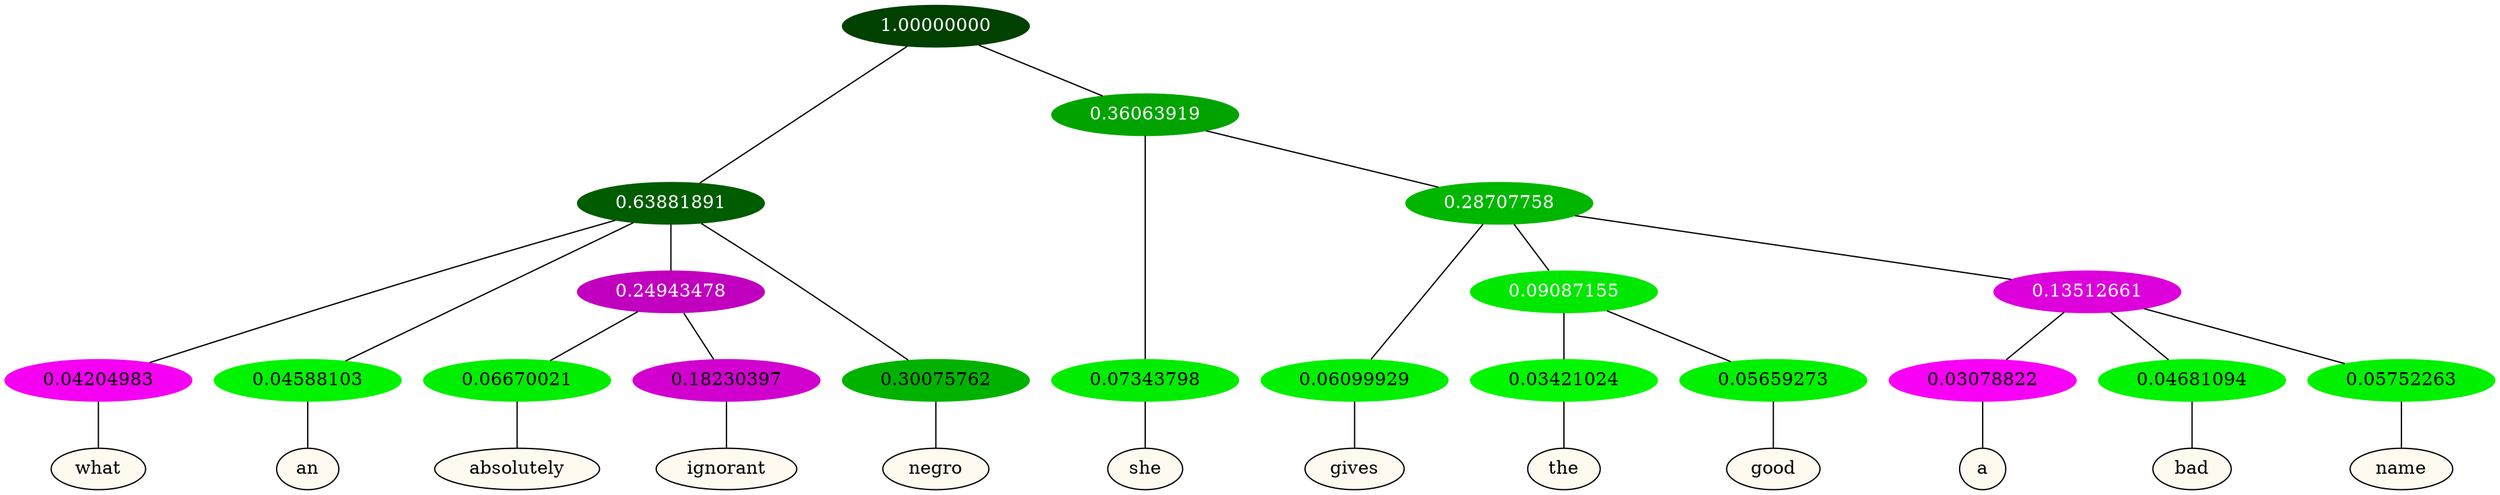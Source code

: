 graph {
	node [format=png height=0.15 nodesep=0.001 ordering=out overlap=prism overlap_scaling=0.01 ranksep=0.001 ratio=0.2 style=filled width=0.15]
	{
		rank=same
		a_w_3 [label=what color=black fillcolor=floralwhite style="filled,solid"]
		a_w_4 [label=an color=black fillcolor=floralwhite style="filled,solid"]
		a_w_9 [label=absolutely color=black fillcolor=floralwhite style="filled,solid"]
		a_w_10 [label=ignorant color=black fillcolor=floralwhite style="filled,solid"]
		a_w_6 [label=negro color=black fillcolor=floralwhite style="filled,solid"]
		a_w_7 [label=she color=black fillcolor=floralwhite style="filled,solid"]
		a_w_11 [label=gives color=black fillcolor=floralwhite style="filled,solid"]
		a_w_14 [label=the color=black fillcolor=floralwhite style="filled,solid"]
		a_w_15 [label=good color=black fillcolor=floralwhite style="filled,solid"]
		a_w_16 [label=a color=black fillcolor=floralwhite style="filled,solid"]
		a_w_17 [label=bad color=black fillcolor=floralwhite style="filled,solid"]
		a_w_18 [label=name color=black fillcolor=floralwhite style="filled,solid"]
	}
	a_n_3 -- a_w_3
	a_n_4 -- a_w_4
	a_n_9 -- a_w_9
	a_n_10 -- a_w_10
	a_n_6 -- a_w_6
	a_n_7 -- a_w_7
	a_n_11 -- a_w_11
	a_n_14 -- a_w_14
	a_n_15 -- a_w_15
	a_n_16 -- a_w_16
	a_n_17 -- a_w_17
	a_n_18 -- a_w_18
	{
		rank=same
		a_n_3 [label=0.04204983 color="0.835 1.000 0.958" fontcolor=black]
		a_n_4 [label=0.04588103 color="0.334 1.000 0.954" fontcolor=black]
		a_n_9 [label=0.06670021 color="0.334 1.000 0.933" fontcolor=black]
		a_n_10 [label=0.18230397 color="0.835 1.000 0.818" fontcolor=black]
		a_n_6 [label=0.30075762 color="0.334 1.000 0.699" fontcolor=black]
		a_n_7 [label=0.07343798 color="0.334 1.000 0.927" fontcolor=black]
		a_n_11 [label=0.06099929 color="0.334 1.000 0.939" fontcolor=black]
		a_n_14 [label=0.03421024 color="0.334 1.000 0.966" fontcolor=black]
		a_n_15 [label=0.05659273 color="0.334 1.000 0.943" fontcolor=black]
		a_n_16 [label=0.03078822 color="0.835 1.000 0.969" fontcolor=black]
		a_n_17 [label=0.04681094 color="0.334 1.000 0.953" fontcolor=black]
		a_n_18 [label=0.05752263 color="0.334 1.000 0.942" fontcolor=black]
	}
	a_n_0 [label=1.00000000 color="0.334 1.000 0.250" fontcolor=grey99]
	a_n_1 [label=0.63881891 color="0.334 1.000 0.361" fontcolor=grey99]
	a_n_0 -- a_n_1
	a_n_2 [label=0.36063919 color="0.334 1.000 0.639" fontcolor=grey99]
	a_n_0 -- a_n_2
	a_n_1 -- a_n_3
	a_n_1 -- a_n_4
	a_n_5 [label=0.24943478 color="0.835 1.000 0.751" fontcolor=grey99]
	a_n_1 -- a_n_5
	a_n_1 -- a_n_6
	a_n_2 -- a_n_7
	a_n_8 [label=0.28707758 color="0.334 1.000 0.713" fontcolor=grey99]
	a_n_2 -- a_n_8
	a_n_5 -- a_n_9
	a_n_5 -- a_n_10
	a_n_8 -- a_n_11
	a_n_12 [label=0.09087155 color="0.334 1.000 0.909" fontcolor=grey99]
	a_n_8 -- a_n_12
	a_n_13 [label=0.13512661 color="0.835 1.000 0.865" fontcolor=grey99]
	a_n_8 -- a_n_13
	a_n_12 -- a_n_14
	a_n_12 -- a_n_15
	a_n_13 -- a_n_16
	a_n_13 -- a_n_17
	a_n_13 -- a_n_18
}
